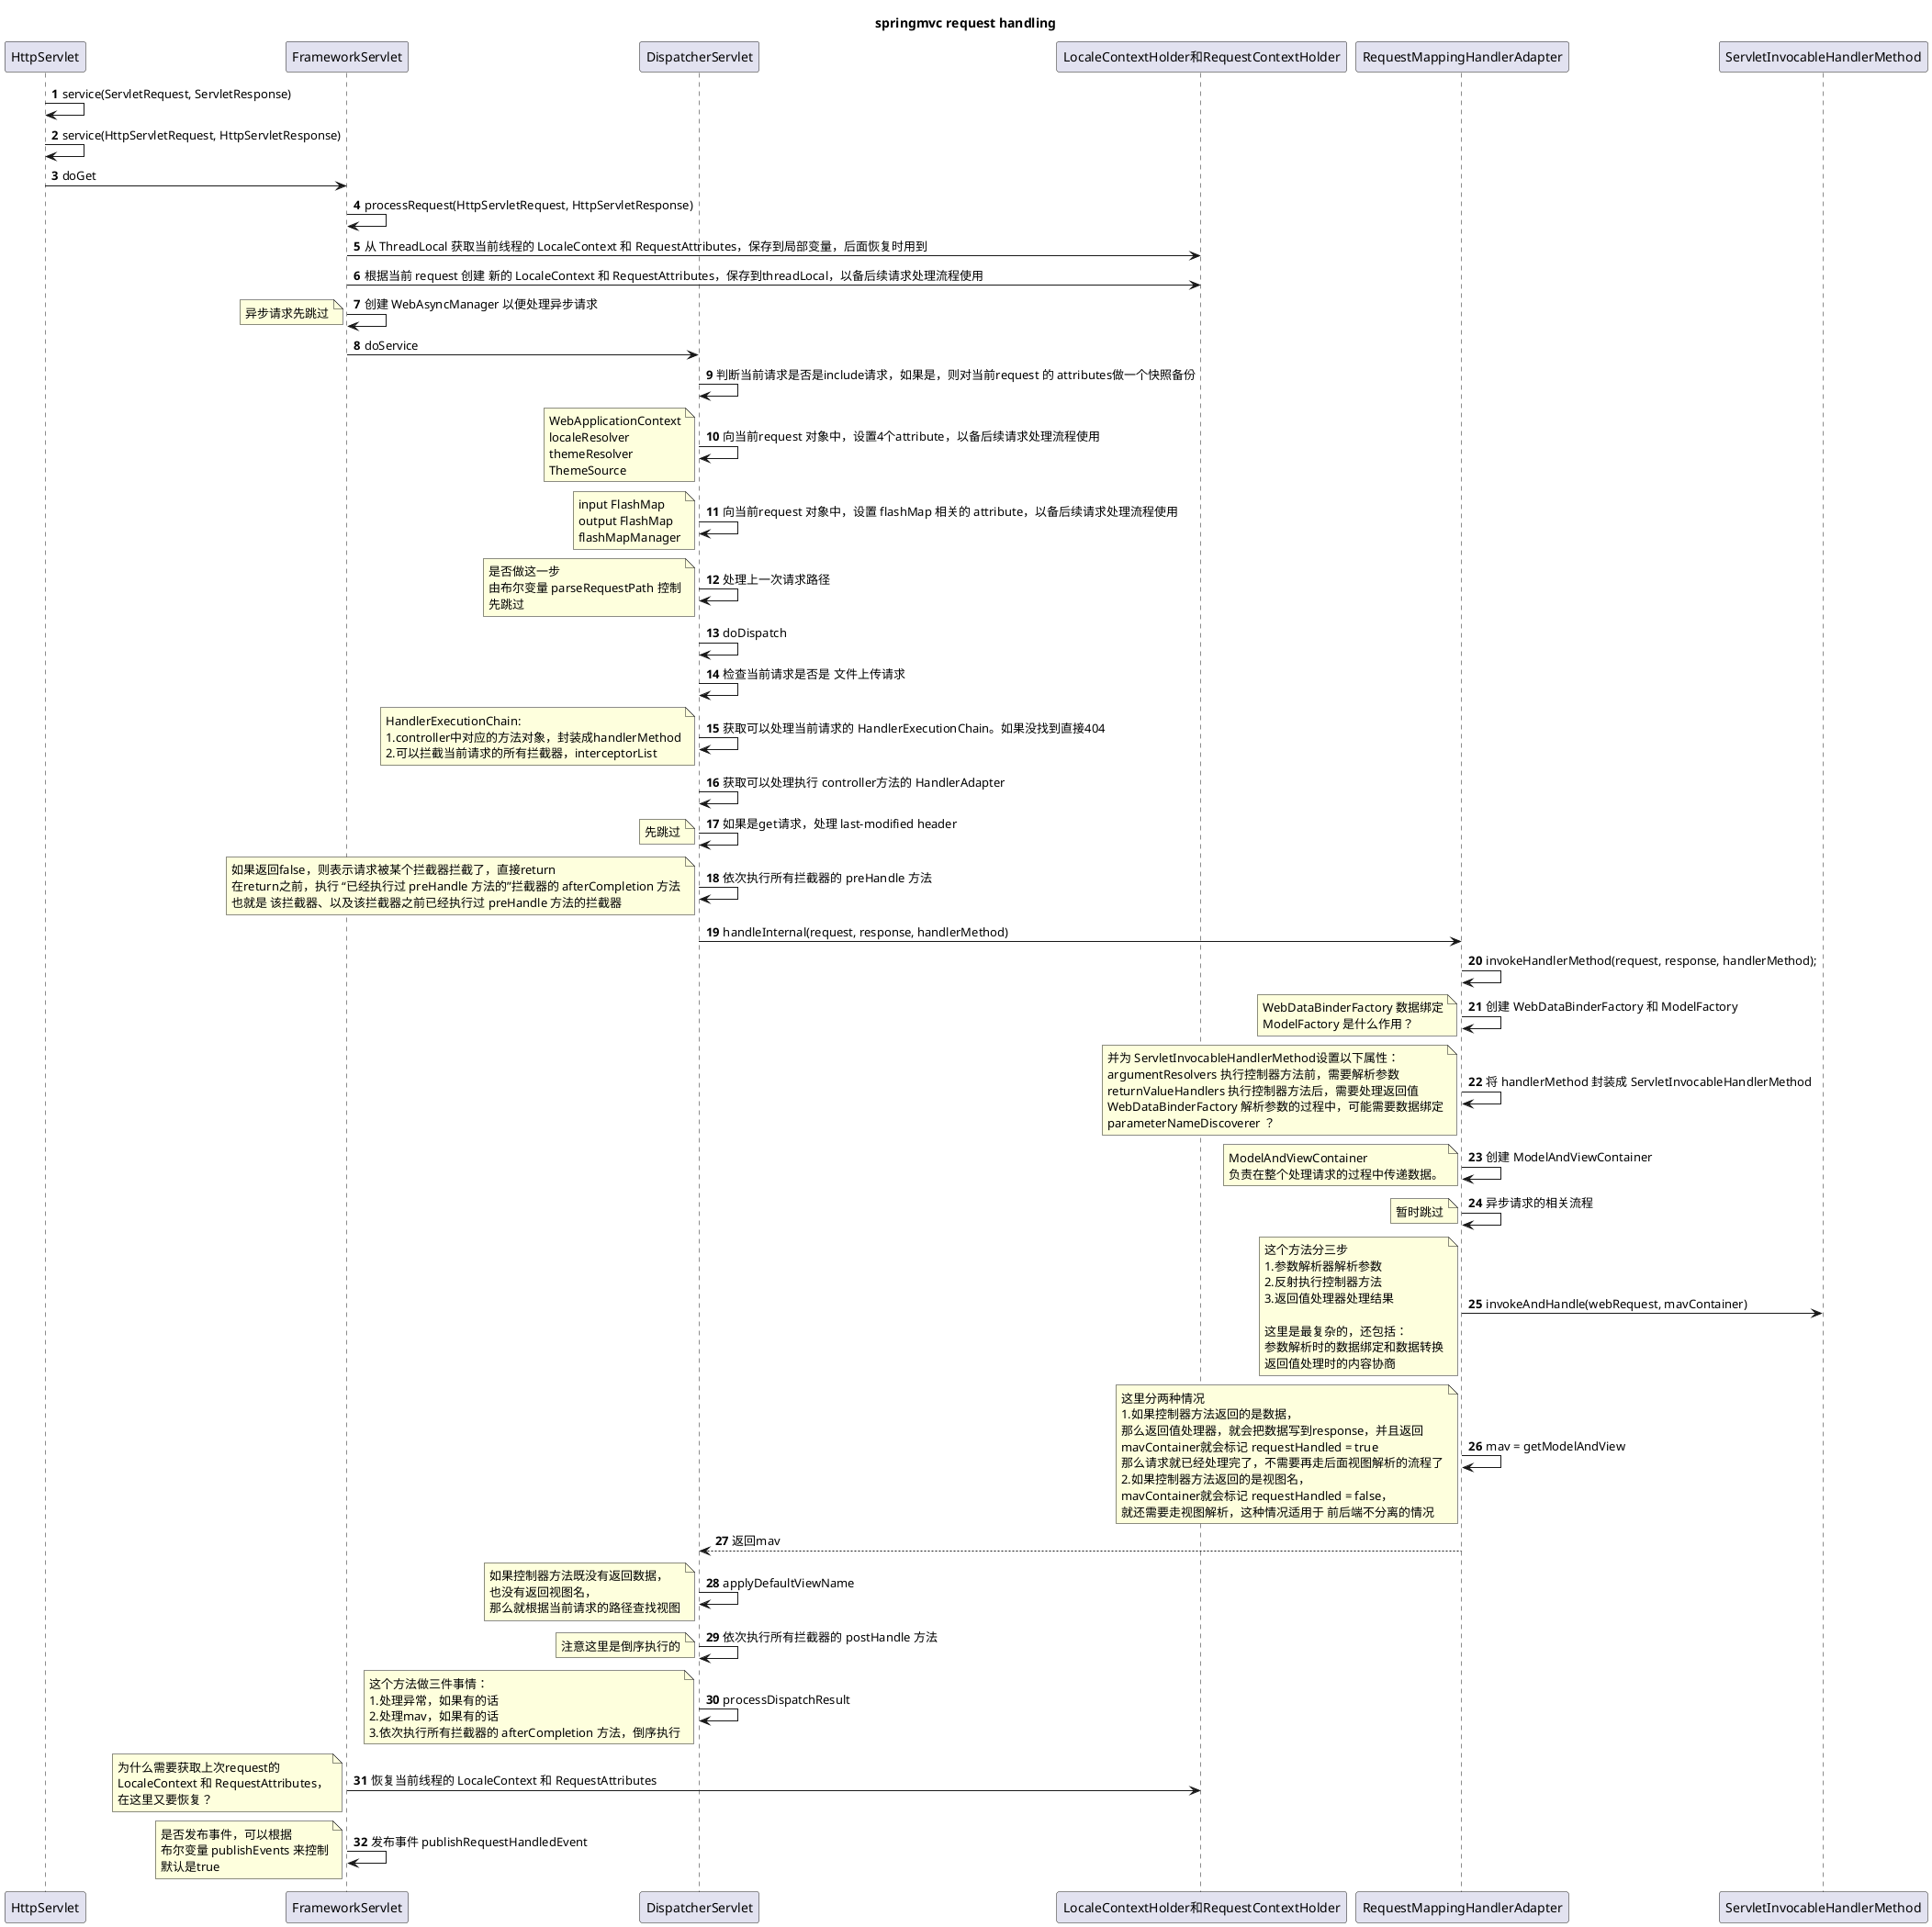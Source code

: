 @startuml

title springmvc request handling
autonumber

participant HttpServlet as httpServlet
participant FrameworkServlet as frameworkServlet
participant DispatcherServlet as dispatcherServlet
participant LocaleContextHolder和RequestContextHolder as lar
/'participant HandlerExecutionChain as handlerExecutionChain'/
/'participant HandlerAdapter as handlerAdapter'/
participant RequestMappingHandlerAdapter as requestMappingHandlerAdapter
participant ServletInvocableHandlerMethod as servletInvocableHandlerMethod



httpServlet -> httpServlet : service(ServletRequest, ServletResponse)
httpServlet -> httpServlet : service(HttpServletRequest, HttpServletResponse)
httpServlet -> frameworkServlet : doGet
frameworkServlet -> frameworkServlet : processRequest(HttpServletRequest, HttpServletResponse)
frameworkServlet -> lar : 从 ThreadLocal 获取当前线程的 LocaleContext 和 RequestAttributes，保存到局部变量，后面恢复时用到

frameworkServlet -> lar : 根据当前 request 创建 新的 LocaleContext 和 RequestAttributes，保存到threadLocal，以备后续请求处理流程使用

frameworkServlet -> frameworkServlet : 创建 WebAsyncManager 以便处理异步请求
note left
异步请求先跳过
endnote

frameworkServlet -> dispatcherServlet : doService
dispatcherServlet -> dispatcherServlet : 判断当前请求是否是include请求，如果是，则对当前request 的 attributes做一个快照备份

dispatcherServlet -> dispatcherServlet : 向当前request 对象中，设置4个attribute，以备后续请求处理流程使用
note left
WebApplicationContext
localeResolver
themeResolver
ThemeSource
endnote

dispatcherServlet -> dispatcherServlet : 向当前request 对象中，设置 flashMap 相关的 attribute，以备后续请求处理流程使用
note left
input FlashMap
output FlashMap
flashMapManager
endnote

dispatcherServlet -> dispatcherServlet : 处理上一次请求路径
note left
是否做这一步
由布尔变量 parseRequestPath 控制
先跳过
endnote

dispatcherServlet -> dispatcherServlet : doDispatch

dispatcherServlet -> dispatcherServlet : 检查当前请求是否是 文件上传请求
dispatcherServlet -> dispatcherServlet : 获取可以处理当前请求的 HandlerExecutionChain。如果没找到直接404
note left
HandlerExecutionChain:
1.controller中对应的方法对象，封装成handlerMethod
2.可以拦截当前请求的所有拦截器，interceptorList
endnote

dispatcherServlet -> dispatcherServlet : 获取可以处理执行 controller方法的 HandlerAdapter

dispatcherServlet -> dispatcherServlet : 如果是get请求，处理 last-modified header
note left
先跳过
endnote

/'dispatcherServlet -> handlerExecutionChain : 依次执行所有拦截器的 preHandle 方法'/
dispatcherServlet -> dispatcherServlet : 依次执行所有拦截器的 preHandle 方法
note left
如果返回false，则表示请求被某个拦截器拦截了，直接return
在return之前，执行 “已经执行过 preHandle 方法的”拦截器的 afterCompletion 方法
也就是 该拦截器、以及该拦截器之前已经执行过 preHandle 方法的拦截器
endnote

/'dispatcherServlet -> handlerAdapter: handle(request, response, handlerMethod)
handlerAdapter -> requestMappingHandlerAdapter: handleInternal(request, response, handlerMethod)'/

dispatcherServlet -> requestMappingHandlerAdapter : handleInternal(request, response, handlerMethod)

requestMappingHandlerAdapter -> requestMappingHandlerAdapter : invokeHandlerMethod(request, response, handlerMethod);

requestMappingHandlerAdapter -> requestMappingHandlerAdapter : 创建 WebDataBinderFactory 和 ModelFactory
note left
WebDataBinderFactory 数据绑定
ModelFactory 是什么作用？
endnote

requestMappingHandlerAdapter -> requestMappingHandlerAdapter : 将 handlerMethod 封装成 ServletInvocableHandlerMethod
note left
并为 ServletInvocableHandlerMethod设置以下属性：
argumentResolvers 执行控制器方法前，需要解析参数
returnValueHandlers 执行控制器方法后，需要处理返回值
WebDataBinderFactory 解析参数的过程中，可能需要数据绑定
parameterNameDiscoverer ？
endnote

requestMappingHandlerAdapter -> requestMappingHandlerAdapter : 创建 ModelAndViewContainer
note left
ModelAndViewContainer
负责在整个处理请求的过程中传递数据。
endnote

requestMappingHandlerAdapter -> requestMappingHandlerAdapter : 异步请求的相关流程
note left
暂时跳过
endnote

requestMappingHandlerAdapter -> servletInvocableHandlerMethod : invokeAndHandle(webRequest, mavContainer)
note left
这个方法分三步
1.参数解析器解析参数
2.反射执行控制器方法
3.返回值处理器处理结果

这里是最复杂的，还包括：
参数解析时的数据绑定和数据转换
返回值处理时的内容协商
endnote

requestMappingHandlerAdapter -> requestMappingHandlerAdapter : mav = getModelAndView
note left
这里分两种情况
1.如果控制器方法返回的是数据，
那么返回值处理器，就会把数据写到response，并且返回
mavContainer就会标记 requestHandled = true
那么请求就已经处理完了，不需要再走后面视图解析的流程了
2.如果控制器方法返回的是视图名，
mavContainer就会标记 requestHandled = false，
就还需要走视图解析，这种情况适用于 前后端不分离的情况
endnote

requestMappingHandlerAdapter --> dispatcherServlet : 返回mav

dispatcherServlet -> dispatcherServlet : applyDefaultViewName
note left
如果控制器方法既没有返回数据，
也没有返回视图名，
那么就根据当前请求的路径查找视图
endnote

dispatcherServlet -> dispatcherServlet : 依次执行所有拦截器的 postHandle 方法
note left
注意这里是倒序执行的
endnote

dispatcherServlet -> dispatcherServlet : processDispatchResult
note left
这个方法做三件事情：
1.处理异常，如果有的话
2.处理mav，如果有的话
3.依次执行所有拦截器的 afterCompletion 方法，倒序执行
endnote


frameworkServlet -> lar : 恢复当前线程的 LocaleContext 和 RequestAttributes
note left
为什么需要获取上次request的
LocaleContext 和 RequestAttributes，
在这里又要恢复？
endnote
frameworkServlet -> frameworkServlet : 发布事件 publishRequestHandledEvent
note left
是否发布事件，可以根据
布尔变量 publishEvents 来控制
默认是true
endnote


@enduml